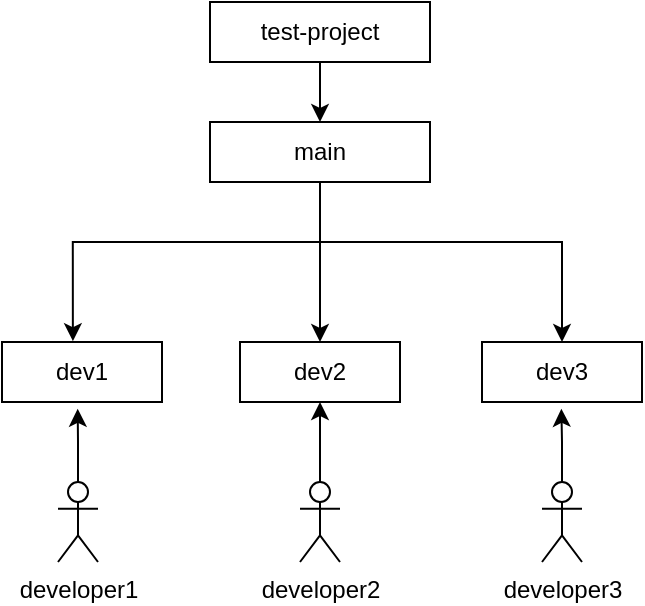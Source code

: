 <mxfile version="21.4.0" type="device" pages="2">
  <diagram name="Page-1" id="7ds3PLbDJ19wdKIWqpkI">
    <mxGraphModel dx="591" dy="394" grid="1" gridSize="10" guides="1" tooltips="1" connect="1" arrows="1" fold="1" page="1" pageScale="1" pageWidth="827" pageHeight="1169" math="0" shadow="0">
      <root>
        <mxCell id="0" />
        <mxCell id="1" parent="0" />
        <mxCell id="RWZw4yakLc_xA03lLoCq-3" style="edgeStyle=orthogonalEdgeStyle;rounded=0;orthogonalLoop=1;jettySize=auto;html=1;entryX=0.5;entryY=0;entryDx=0;entryDy=0;" edge="1" parent="1" source="RWZw4yakLc_xA03lLoCq-1" target="RWZw4yakLc_xA03lLoCq-2">
          <mxGeometry relative="1" as="geometry" />
        </mxCell>
        <mxCell id="RWZw4yakLc_xA03lLoCq-1" value="test-project" style="rounded=0;whiteSpace=wrap;html=1;" vertex="1" parent="1">
          <mxGeometry x="304" y="110" width="110" height="30" as="geometry" />
        </mxCell>
        <mxCell id="RWZw4yakLc_xA03lLoCq-15" style="edgeStyle=orthogonalEdgeStyle;rounded=0;orthogonalLoop=1;jettySize=auto;html=1;entryX=0.443;entryY=-0.014;entryDx=0;entryDy=0;entryPerimeter=0;" edge="1" parent="1" source="RWZw4yakLc_xA03lLoCq-2" target="RWZw4yakLc_xA03lLoCq-12">
          <mxGeometry relative="1" as="geometry">
            <Array as="points">
              <mxPoint x="359" y="230" />
              <mxPoint x="235" y="230" />
            </Array>
          </mxGeometry>
        </mxCell>
        <mxCell id="RWZw4yakLc_xA03lLoCq-16" style="edgeStyle=orthogonalEdgeStyle;rounded=0;orthogonalLoop=1;jettySize=auto;html=1;entryX=0.5;entryY=0;entryDx=0;entryDy=0;" edge="1" parent="1" source="RWZw4yakLc_xA03lLoCq-2" target="RWZw4yakLc_xA03lLoCq-13">
          <mxGeometry relative="1" as="geometry" />
        </mxCell>
        <mxCell id="RWZw4yakLc_xA03lLoCq-17" style="edgeStyle=orthogonalEdgeStyle;rounded=0;orthogonalLoop=1;jettySize=auto;html=1;entryX=0.5;entryY=0;entryDx=0;entryDy=0;" edge="1" parent="1" source="RWZw4yakLc_xA03lLoCq-2" target="RWZw4yakLc_xA03lLoCq-14">
          <mxGeometry relative="1" as="geometry">
            <Array as="points">
              <mxPoint x="359" y="230" />
              <mxPoint x="480" y="230" />
            </Array>
          </mxGeometry>
        </mxCell>
        <mxCell id="RWZw4yakLc_xA03lLoCq-2" value="main" style="rounded=0;whiteSpace=wrap;html=1;" vertex="1" parent="1">
          <mxGeometry x="304" y="170" width="110" height="30" as="geometry" />
        </mxCell>
        <mxCell id="RWZw4yakLc_xA03lLoCq-18" style="edgeStyle=orthogonalEdgeStyle;rounded=0;orthogonalLoop=1;jettySize=auto;html=1;entryX=0.473;entryY=1.113;entryDx=0;entryDy=0;entryPerimeter=0;" edge="1" parent="1" source="RWZw4yakLc_xA03lLoCq-4" target="RWZw4yakLc_xA03lLoCq-12">
          <mxGeometry relative="1" as="geometry" />
        </mxCell>
        <mxCell id="RWZw4yakLc_xA03lLoCq-4" value="developer1" style="shape=umlActor;verticalLabelPosition=bottom;verticalAlign=top;html=1;outlineConnect=0;" vertex="1" parent="1">
          <mxGeometry x="228" y="350" width="20" height="40" as="geometry" />
        </mxCell>
        <mxCell id="RWZw4yakLc_xA03lLoCq-19" style="edgeStyle=orthogonalEdgeStyle;rounded=0;orthogonalLoop=1;jettySize=auto;html=1;entryX=0.5;entryY=1;entryDx=0;entryDy=0;" edge="1" parent="1" source="RWZw4yakLc_xA03lLoCq-7" target="RWZw4yakLc_xA03lLoCq-13">
          <mxGeometry relative="1" as="geometry" />
        </mxCell>
        <mxCell id="RWZw4yakLc_xA03lLoCq-7" value="developer2" style="shape=umlActor;verticalLabelPosition=bottom;verticalAlign=top;html=1;outlineConnect=0;" vertex="1" parent="1">
          <mxGeometry x="349" y="350" width="20" height="40" as="geometry" />
        </mxCell>
        <mxCell id="RWZw4yakLc_xA03lLoCq-20" style="edgeStyle=orthogonalEdgeStyle;rounded=0;orthogonalLoop=1;jettySize=auto;html=1;entryX=0.496;entryY=1.113;entryDx=0;entryDy=0;entryPerimeter=0;" edge="1" parent="1" source="RWZw4yakLc_xA03lLoCq-8" target="RWZw4yakLc_xA03lLoCq-14">
          <mxGeometry relative="1" as="geometry" />
        </mxCell>
        <mxCell id="RWZw4yakLc_xA03lLoCq-8" value="developer3" style="shape=umlActor;verticalLabelPosition=bottom;verticalAlign=top;html=1;outlineConnect=0;" vertex="1" parent="1">
          <mxGeometry x="470" y="350" width="20" height="40" as="geometry" />
        </mxCell>
        <mxCell id="RWZw4yakLc_xA03lLoCq-12" value="dev1" style="rounded=0;whiteSpace=wrap;html=1;" vertex="1" parent="1">
          <mxGeometry x="200" y="280" width="80" height="30" as="geometry" />
        </mxCell>
        <mxCell id="RWZw4yakLc_xA03lLoCq-13" value="dev2" style="rounded=0;whiteSpace=wrap;html=1;" vertex="1" parent="1">
          <mxGeometry x="319" y="280" width="80" height="30" as="geometry" />
        </mxCell>
        <mxCell id="RWZw4yakLc_xA03lLoCq-14" value="dev3" style="rounded=0;whiteSpace=wrap;html=1;" vertex="1" parent="1">
          <mxGeometry x="440" y="280" width="80" height="30" as="geometry" />
        </mxCell>
      </root>
    </mxGraphModel>
  </diagram>
  <diagram id="havWwGyDmiorKvJ1xdvg" name="Page-2">
    <mxGraphModel dx="2069" dy="828" grid="1" gridSize="10" guides="1" tooltips="1" connect="1" arrows="1" fold="1" page="1" pageScale="1" pageWidth="827" pageHeight="1169" math="0" shadow="0">
      <root>
        <mxCell id="0" />
        <mxCell id="1" parent="0" />
        <mxCell id="oKIzzya4H1H6VOUKDaJY-6" style="edgeStyle=orthogonalEdgeStyle;rounded=0;orthogonalLoop=1;jettySize=auto;html=1;entryX=0;entryY=0.5;entryDx=0;entryDy=0;" edge="1" parent="1" source="oKIzzya4H1H6VOUKDaJY-1" target="oKIzzya4H1H6VOUKDaJY-4">
          <mxGeometry relative="1" as="geometry" />
        </mxCell>
        <mxCell id="oKIzzya4H1H6VOUKDaJY-10" style="edgeStyle=orthogonalEdgeStyle;rounded=0;orthogonalLoop=1;jettySize=auto;html=1;entryX=0.5;entryY=1;entryDx=0;entryDy=0;" edge="1" parent="1" source="oKIzzya4H1H6VOUKDaJY-1" target="oKIzzya4H1H6VOUKDaJY-9">
          <mxGeometry relative="1" as="geometry" />
        </mxCell>
        <mxCell id="oKIzzya4H1H6VOUKDaJY-1" value="79a2c5b" style="rounded=0;whiteSpace=wrap;html=1;fontStyle=1;fontSize=15;fillColor=#d5e8d4;strokeColor=#82b366;" vertex="1" parent="1">
          <mxGeometry x="384" y="1080" width="120" height="40" as="geometry" />
        </mxCell>
        <mxCell id="oKIzzya4H1H6VOUKDaJY-43" style="edgeStyle=orthogonalEdgeStyle;rounded=0;orthogonalLoop=1;jettySize=auto;html=1;entryX=0;entryY=0.5;entryDx=0;entryDy=0;" edge="1" parent="1" source="oKIzzya4H1H6VOUKDaJY-2" target="oKIzzya4H1H6VOUKDaJY-49">
          <mxGeometry relative="1" as="geometry" />
        </mxCell>
        <mxCell id="oKIzzya4H1H6VOUKDaJY-2" value="main" style="rounded=0;whiteSpace=wrap;html=1;fontStyle=1;fontSize=17;fillColor=#dae8fc;strokeColor=#6c8ebf;" vertex="1" parent="1">
          <mxGeometry x="160" y="420" width="120" height="40" as="geometry" />
        </mxCell>
        <mxCell id="oKIzzya4H1H6VOUKDaJY-4" value="clog(&quot;in main branch&quot;)" style="rounded=0;whiteSpace=wrap;html=1;" vertex="1" parent="1">
          <mxGeometry x="550" y="1080" width="180" height="40" as="geometry" />
        </mxCell>
        <mxCell id="oKIzzya4H1H6VOUKDaJY-5" value="file1.js" style="text;html=1;strokeColor=none;fillColor=none;align=left;verticalAlign=middle;whiteSpace=wrap;rounded=0;fontSize=11;" vertex="1" parent="1">
          <mxGeometry x="550" y="1120" width="60" height="20" as="geometry" />
        </mxCell>
        <mxCell id="oKIzzya4H1H6VOUKDaJY-55" style="edgeStyle=orthogonalEdgeStyle;rounded=0;orthogonalLoop=1;jettySize=auto;html=1;" edge="1" parent="1" source="oKIzzya4H1H6VOUKDaJY-7" target="oKIzzya4H1H6VOUKDaJY-2">
          <mxGeometry relative="1" as="geometry" />
        </mxCell>
        <mxCell id="oKIzzya4H1H6VOUKDaJY-7" value="HEAD" style="rounded=0;whiteSpace=wrap;html=1;fontStyle=1;fontSize=17;fillColor=#f8cecc;strokeColor=#b85450;" vertex="1" parent="1">
          <mxGeometry x="-10" y="420" width="100" height="40" as="geometry" />
        </mxCell>
        <mxCell id="oKIzzya4H1H6VOUKDaJY-13" style="edgeStyle=orthogonalEdgeStyle;rounded=0;orthogonalLoop=1;jettySize=auto;html=1;" edge="1" parent="1" source="oKIzzya4H1H6VOUKDaJY-9" target="oKIzzya4H1H6VOUKDaJY-11">
          <mxGeometry relative="1" as="geometry" />
        </mxCell>
        <mxCell id="oKIzzya4H1H6VOUKDaJY-22" style="edgeStyle=orthogonalEdgeStyle;rounded=0;orthogonalLoop=1;jettySize=auto;html=1;entryX=0.459;entryY=0.941;entryDx=0;entryDy=0;entryPerimeter=0;" edge="1" parent="1" source="oKIzzya4H1H6VOUKDaJY-9" target="oKIzzya4H1H6VOUKDaJY-19">
          <mxGeometry relative="1" as="geometry" />
        </mxCell>
        <mxCell id="oKIzzya4H1H6VOUKDaJY-9" value="5caa2ec" style="rounded=0;whiteSpace=wrap;html=1;fontStyle=1;fontSize=15;fillColor=#d5e8d4;strokeColor=#82b366;" vertex="1" parent="1">
          <mxGeometry x="384" y="1000" width="120" height="40" as="geometry" />
        </mxCell>
        <mxCell id="oKIzzya4H1H6VOUKDaJY-11" value="clog(&quot;in main branch line 1&quot;)&lt;br&gt;clog(&quot;in main branch line 2&quot;)" style="rounded=0;whiteSpace=wrap;html=1;" vertex="1" parent="1">
          <mxGeometry x="550" y="1000" width="180" height="40" as="geometry" />
        </mxCell>
        <mxCell id="oKIzzya4H1H6VOUKDaJY-12" value="file1.js" style="text;html=1;strokeColor=none;fillColor=none;align=left;verticalAlign=middle;whiteSpace=wrap;rounded=0;fontSize=11;" vertex="1" parent="1">
          <mxGeometry x="550" y="1040" width="60" height="20" as="geometry" />
        </mxCell>
        <mxCell id="oKIzzya4H1H6VOUKDaJY-18" style="edgeStyle=orthogonalEdgeStyle;rounded=0;orthogonalLoop=1;jettySize=auto;html=1;" edge="1" parent="1" source="oKIzzya4H1H6VOUKDaJY-19" target="oKIzzya4H1H6VOUKDaJY-20">
          <mxGeometry relative="1" as="geometry" />
        </mxCell>
        <mxCell id="oKIzzya4H1H6VOUKDaJY-30" style="edgeStyle=orthogonalEdgeStyle;rounded=0;orthogonalLoop=1;jettySize=auto;html=1;entryX=0.5;entryY=1;entryDx=0;entryDy=0;" edge="1" parent="1" source="oKIzzya4H1H6VOUKDaJY-19" target="oKIzzya4H1H6VOUKDaJY-25">
          <mxGeometry relative="1" as="geometry" />
        </mxCell>
        <mxCell id="oKIzzya4H1H6VOUKDaJY-19" value="75242cd" style="rounded=0;whiteSpace=wrap;html=1;fontStyle=1;fontSize=15;fillColor=#d5e8d4;strokeColor=#82b366;" vertex="1" parent="1">
          <mxGeometry x="388" y="918" width="120" height="40" as="geometry" />
        </mxCell>
        <mxCell id="oKIzzya4H1H6VOUKDaJY-20" value="clog(&quot;in main branch line 1&quot;)&lt;br&gt;clog(&quot;in main branch line 2&quot;)&lt;br&gt;clog(&quot;in b1 branch line 1&quot;)" style="rounded=0;whiteSpace=wrap;html=1;" vertex="1" parent="1">
          <mxGeometry x="554" y="908" width="180" height="60" as="geometry" />
        </mxCell>
        <mxCell id="oKIzzya4H1H6VOUKDaJY-21" value="file1.js" style="text;html=1;strokeColor=none;fillColor=none;align=left;verticalAlign=middle;whiteSpace=wrap;rounded=0;fontSize=11;" vertex="1" parent="1">
          <mxGeometry x="554" y="968" width="60" height="20" as="geometry" />
        </mxCell>
        <mxCell id="oKIzzya4H1H6VOUKDaJY-28" style="edgeStyle=orthogonalEdgeStyle;rounded=0;orthogonalLoop=1;jettySize=auto;html=1;entryX=0;entryY=0.5;entryDx=0;entryDy=0;" edge="1" parent="1" source="oKIzzya4H1H6VOUKDaJY-25" target="oKIzzya4H1H6VOUKDaJY-26">
          <mxGeometry relative="1" as="geometry" />
        </mxCell>
        <mxCell id="oKIzzya4H1H6VOUKDaJY-40" style="edgeStyle=orthogonalEdgeStyle;rounded=0;orthogonalLoop=1;jettySize=auto;html=1;" edge="1" parent="1" source="oKIzzya4H1H6VOUKDaJY-25" target="oKIzzya4H1H6VOUKDaJY-37">
          <mxGeometry relative="1" as="geometry" />
        </mxCell>
        <mxCell id="oKIzzya4H1H6VOUKDaJY-42" style="edgeStyle=orthogonalEdgeStyle;rounded=0;orthogonalLoop=1;jettySize=auto;html=1;" edge="1" parent="1" source="oKIzzya4H1H6VOUKDaJY-25" target="oKIzzya4H1H6VOUKDaJY-41">
          <mxGeometry relative="1" as="geometry" />
        </mxCell>
        <mxCell id="oKIzzya4H1H6VOUKDaJY-25" value="e036e46" style="rounded=0;whiteSpace=wrap;html=1;fontStyle=1;fontSize=15;fillColor=#d5e8d4;strokeColor=#82b366;" vertex="1" parent="1">
          <mxGeometry x="388" y="813" width="120" height="40" as="geometry" />
        </mxCell>
        <mxCell id="oKIzzya4H1H6VOUKDaJY-26" value="clog(&quot;in main branch line 1&quot;)&lt;br&gt;clog(&quot;in main branch line 2&quot;)&lt;br&gt;clog(&quot;in b1 branch line 1&quot;)&lt;br&gt;clog(&quot;in b1 branch line 2&quot;)" style="rounded=0;whiteSpace=wrap;html=1;" vertex="1" parent="1">
          <mxGeometry x="554" y="798" width="180" height="70" as="geometry" />
        </mxCell>
        <mxCell id="oKIzzya4H1H6VOUKDaJY-27" value="file1.js" style="text;html=1;strokeColor=none;fillColor=none;align=left;verticalAlign=middle;whiteSpace=wrap;rounded=0;fontSize=11;" vertex="1" parent="1">
          <mxGeometry x="554" y="868" width="60" height="20" as="geometry" />
        </mxCell>
        <mxCell id="oKIzzya4H1H6VOUKDaJY-36" style="edgeStyle=orthogonalEdgeStyle;rounded=0;orthogonalLoop=1;jettySize=auto;html=1;entryX=0;entryY=0.5;entryDx=0;entryDy=0;" edge="1" parent="1" source="oKIzzya4H1H6VOUKDaJY-37" target="oKIzzya4H1H6VOUKDaJY-38">
          <mxGeometry relative="1" as="geometry" />
        </mxCell>
        <mxCell id="oKIzzya4H1H6VOUKDaJY-51" style="edgeStyle=orthogonalEdgeStyle;rounded=0;orthogonalLoop=1;jettySize=auto;html=1;entryX=0.5;entryY=1;entryDx=0;entryDy=0;" edge="1" parent="1" source="oKIzzya4H1H6VOUKDaJY-37" target="oKIzzya4H1H6VOUKDaJY-49">
          <mxGeometry relative="1" as="geometry">
            <Array as="points">
              <mxPoint x="560" y="510" />
              <mxPoint x="448" y="510" />
            </Array>
          </mxGeometry>
        </mxCell>
        <mxCell id="oKIzzya4H1H6VOUKDaJY-37" value="6c65e04" style="rounded=0;whiteSpace=wrap;html=1;fontStyle=1;fontSize=15;fillColor=#d5e8d4;strokeColor=#82b366;" vertex="1" parent="1">
          <mxGeometry x="500" y="685" width="120" height="40" as="geometry" />
        </mxCell>
        <mxCell id="oKIzzya4H1H6VOUKDaJY-38" value="clog(&quot;in main branch line 1&quot;)&lt;br&gt;clog(&quot;in main branch line 2&quot;)&lt;br&gt;clog(&quot;in b1 branch line 1&quot;)&lt;br&gt;clog(&quot;in b1 branch line 2&quot;)&lt;br&gt;clog(&quot;in b2 branch line 1&quot;)&lt;br&gt;" style="rounded=0;whiteSpace=wrap;html=1;" vertex="1" parent="1">
          <mxGeometry x="666" y="660" width="180" height="90" as="geometry" />
        </mxCell>
        <mxCell id="oKIzzya4H1H6VOUKDaJY-39" value="file1.js" style="text;html=1;strokeColor=none;fillColor=none;align=left;verticalAlign=middle;whiteSpace=wrap;rounded=0;fontSize=11;" vertex="1" parent="1">
          <mxGeometry x="666" y="750" width="60" height="20" as="geometry" />
        </mxCell>
        <mxCell id="oKIzzya4H1H6VOUKDaJY-46" style="edgeStyle=orthogonalEdgeStyle;rounded=0;orthogonalLoop=1;jettySize=auto;html=1;" edge="1" parent="1" source="oKIzzya4H1H6VOUKDaJY-41" target="oKIzzya4H1H6VOUKDaJY-44">
          <mxGeometry relative="1" as="geometry" />
        </mxCell>
        <mxCell id="oKIzzya4H1H6VOUKDaJY-50" style="edgeStyle=orthogonalEdgeStyle;rounded=0;orthogonalLoop=1;jettySize=auto;html=1;" edge="1" parent="1" source="oKIzzya4H1H6VOUKDaJY-41" target="oKIzzya4H1H6VOUKDaJY-49">
          <mxGeometry relative="1" as="geometry" />
        </mxCell>
        <mxCell id="oKIzzya4H1H6VOUKDaJY-41" value="212f25d" style="rounded=0;whiteSpace=wrap;html=1;fontStyle=1;fontSize=15;fillColor=#d5e8d4;strokeColor=#82b366;" vertex="1" parent="1">
          <mxGeometry x="388" y="555" width="120" height="40" as="geometry" />
        </mxCell>
        <mxCell id="oKIzzya4H1H6VOUKDaJY-44" value="clog(&quot;in main branch line 1&quot;)&lt;br&gt;clog(&quot;in main branch line 2&quot;)&lt;br&gt;clog(&quot;in b1 branch line 1&quot;)&lt;br&gt;clog(&quot;in b1 branch line 2&quot;)" style="rounded=0;whiteSpace=wrap;html=1;" vertex="1" parent="1">
          <mxGeometry x="666" y="540" width="180" height="70" as="geometry" />
        </mxCell>
        <mxCell id="oKIzzya4H1H6VOUKDaJY-45" value="file1.js" style="text;html=1;strokeColor=none;fillColor=none;align=left;verticalAlign=middle;whiteSpace=wrap;rounded=0;fontSize=11;" vertex="1" parent="1">
          <mxGeometry x="666" y="610" width="60" height="20" as="geometry" />
        </mxCell>
        <mxCell id="oKIzzya4H1H6VOUKDaJY-47" value="clog(&quot;file2 added in main branch&lt;span style=&quot;background-color: initial;&quot;&gt;&quot;)&lt;/span&gt;&lt;br&gt;" style="rounded=0;whiteSpace=wrap;html=1;" vertex="1" parent="1">
          <mxGeometry x="862" y="540" width="180" height="70" as="geometry" />
        </mxCell>
        <mxCell id="oKIzzya4H1H6VOUKDaJY-48" value="file2.js" style="text;html=1;strokeColor=none;fillColor=none;align=left;verticalAlign=middle;whiteSpace=wrap;rounded=0;fontSize=11;" vertex="1" parent="1">
          <mxGeometry x="862" y="610" width="60" height="20" as="geometry" />
        </mxCell>
        <mxCell id="oKIzzya4H1H6VOUKDaJY-49" value="eacc2bb" style="rounded=0;whiteSpace=wrap;html=1;fontStyle=1;fontSize=15;fillColor=#a20025;strokeColor=#6F0000;fontColor=#ffffff;" vertex="1" parent="1">
          <mxGeometry x="388" y="420" width="120" height="40" as="geometry" />
        </mxCell>
        <mxCell id="oKIzzya4H1H6VOUKDaJY-54" value="" style="edgeStyle=orthogonalEdgeStyle;rounded=0;orthogonalLoop=1;jettySize=auto;html=1;entryX=0;entryY=0.5;entryDx=0;entryDy=0;" edge="1" parent="1" source="oKIzzya4H1H6VOUKDaJY-53" target="oKIzzya4H1H6VOUKDaJY-19">
          <mxGeometry x="0.002" relative="1" as="geometry">
            <mxPoint x="338" y="968" as="targetPoint" />
            <mxPoint as="offset" />
          </mxGeometry>
        </mxCell>
        <mxCell id="oKIzzya4H1H6VOUKDaJY-53" value="b3" style="rounded=0;whiteSpace=wrap;html=1;fontStyle=1;fontSize=17;fillColor=#dae8fc;strokeColor=#6c8ebf;" vertex="1" parent="1">
          <mxGeometry x="170" y="918" width="120" height="40" as="geometry" />
        </mxCell>
      </root>
    </mxGraphModel>
  </diagram>
</mxfile>
